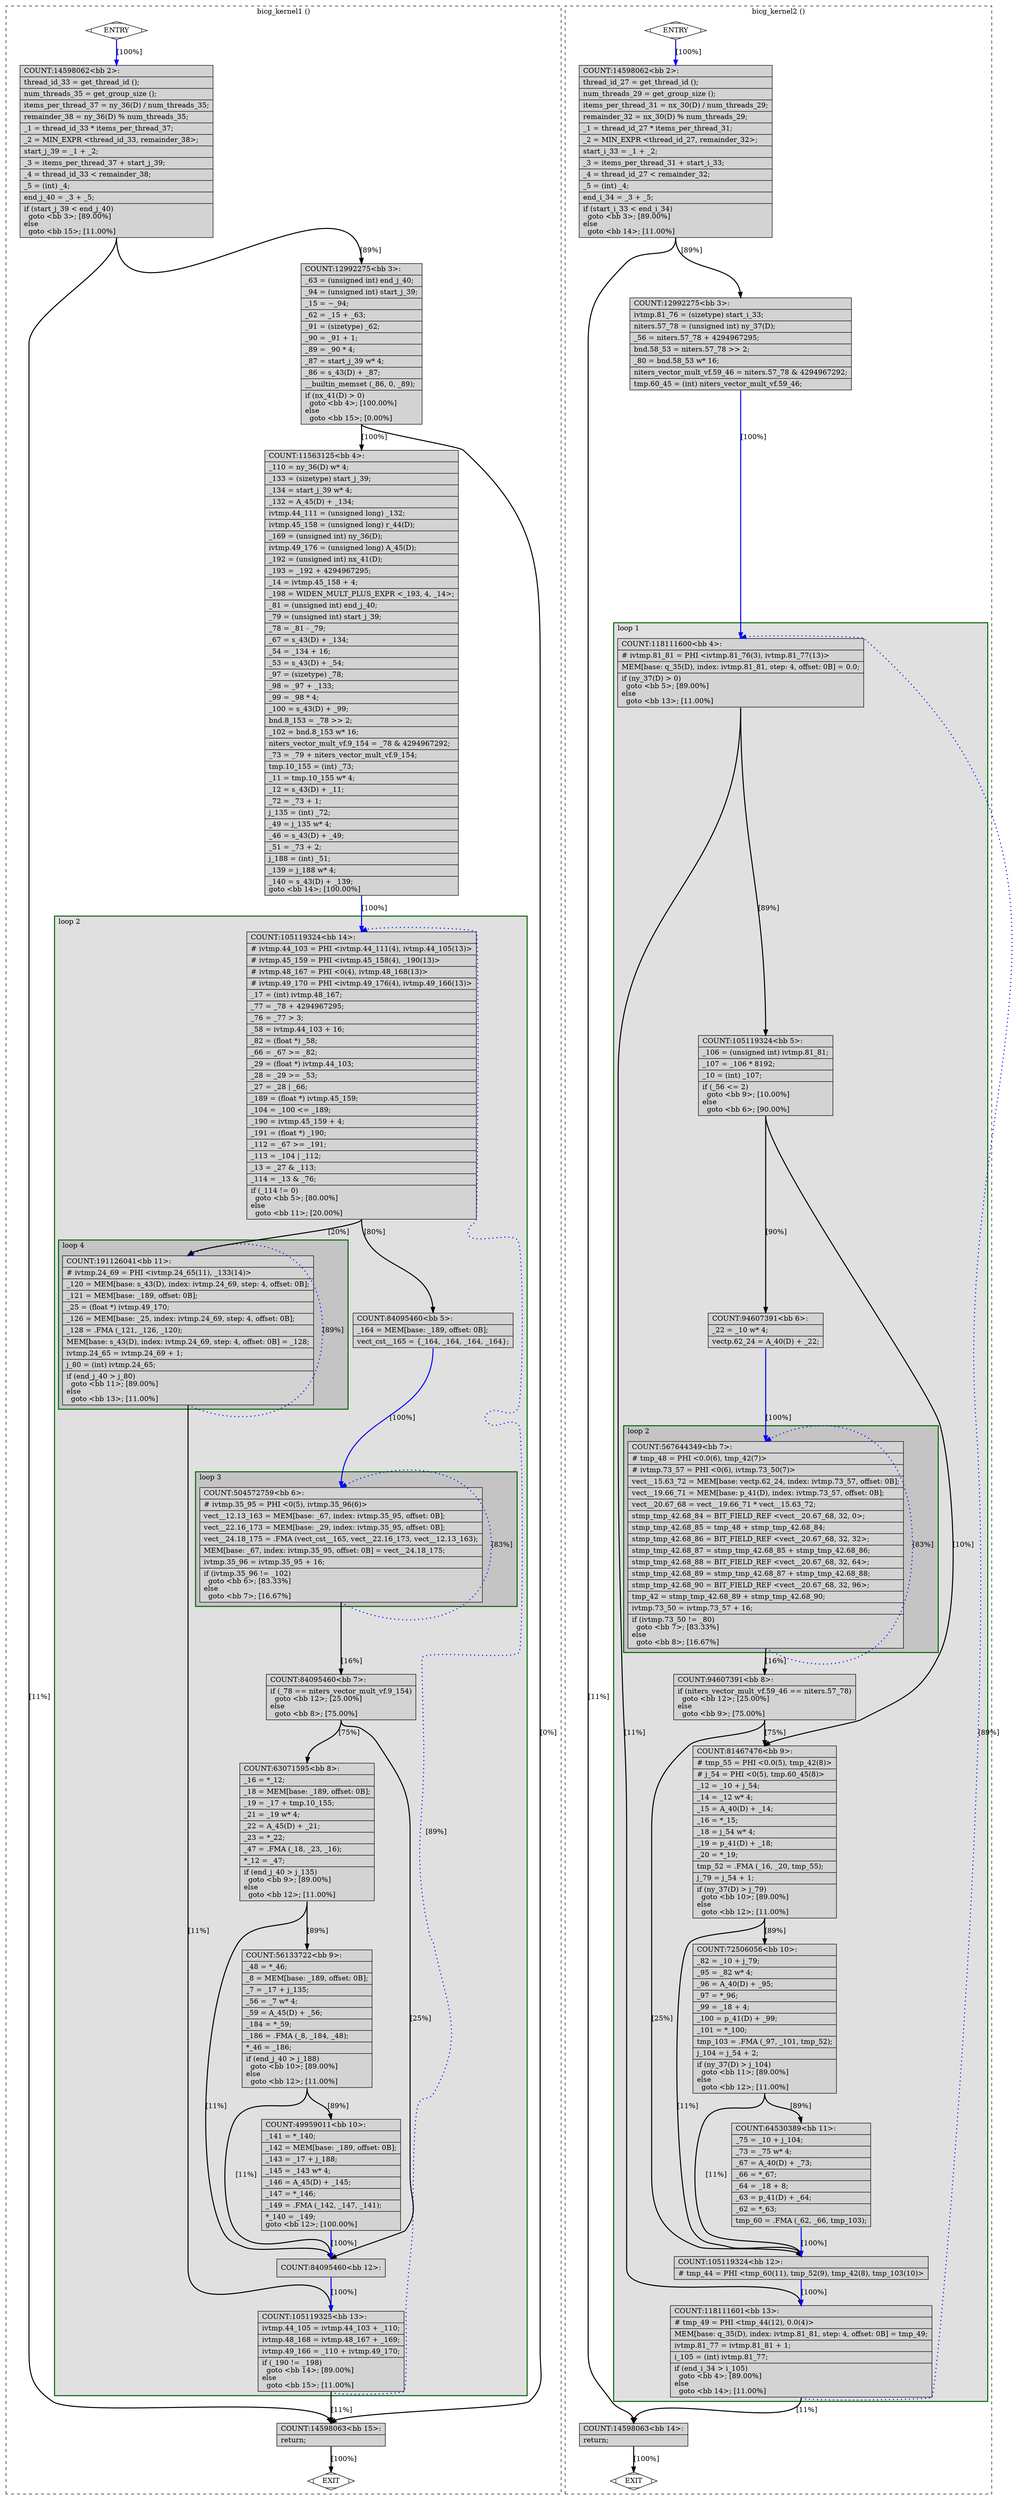 digraph "bicg.dev.c.231t.optimized" {
overlap=false;
subgraph "cluster_bicg_kernel1" {
	style="dashed";
	color="black";
	label="bicg_kernel1 ()";
	subgraph cluster_3_2 {
	style="filled";
	color="darkgreen";
	fillcolor="grey88";
	label="loop 2";
	labeljust=l;
	penwidth=2;
	subgraph cluster_3_4 {
	style="filled";
	color="darkgreen";
	fillcolor="grey77";
	label="loop 4";
	labeljust=l;
	penwidth=2;
	fn_3_basic_block_11 [shape=record,style=filled,fillcolor=lightgrey,label="{COUNT:191126041\<bb\ 11\>:\l\
|#\ ivtmp.24_69\ =\ PHI\ \<ivtmp.24_65(11),\ _133(14)\>\l\
|_120\ =\ MEM[base:\ s_43(D),\ index:\ ivtmp.24_69,\ step:\ 4,\ offset:\ 0B];\l\
|_121\ =\ MEM[base:\ _189,\ offset:\ 0B];\l\
|_25\ =\ (float\ *)\ ivtmp.49_170;\l\
|_126\ =\ MEM[base:\ _25,\ index:\ ivtmp.24_69,\ step:\ 4,\ offset:\ 0B];\l\
|_128\ =\ .FMA\ (_121,\ _126,\ _120);\l\
|MEM[base:\ s_43(D),\ index:\ ivtmp.24_69,\ step:\ 4,\ offset:\ 0B]\ =\ _128;\l\
|ivtmp.24_65\ =\ ivtmp.24_69\ +\ 1;\l\
|j_80\ =\ (int)\ ivtmp.24_65;\l\
|if\ (end_j_40\ \>\ j_80)\l\
\ \ goto\ \<bb\ 11\>;\ [89.00%]\l\
else\l\
\ \ goto\ \<bb\ 13\>;\ [11.00%]\l\
}"];

	}
	subgraph cluster_3_3 {
	style="filled";
	color="darkgreen";
	fillcolor="grey77";
	label="loop 3";
	labeljust=l;
	penwidth=2;
	fn_3_basic_block_6 [shape=record,style=filled,fillcolor=lightgrey,label="{COUNT:504572759\<bb\ 6\>:\l\
|#\ ivtmp.35_95\ =\ PHI\ \<0(5),\ ivtmp.35_96(6)\>\l\
|vect__12.13_163\ =\ MEM[base:\ _67,\ index:\ ivtmp.35_95,\ offset:\ 0B];\l\
|vect__22.16_173\ =\ MEM[base:\ _29,\ index:\ ivtmp.35_95,\ offset:\ 0B];\l\
|vect__24.18_175\ =\ .FMA\ (vect_cst__165,\ vect__22.16_173,\ vect__12.13_163);\l\
|MEM[base:\ _67,\ index:\ ivtmp.35_95,\ offset:\ 0B]\ =\ vect__24.18_175;\l\
|ivtmp.35_96\ =\ ivtmp.35_95\ +\ 16;\l\
|if\ (ivtmp.35_96\ !=\ _102)\l\
\ \ goto\ \<bb\ 6\>;\ [83.33%]\l\
else\l\
\ \ goto\ \<bb\ 7\>;\ [16.67%]\l\
}"];

	}
	fn_3_basic_block_14 [shape=record,style=filled,fillcolor=lightgrey,label="{COUNT:105119324\<bb\ 14\>:\l\
|#\ ivtmp.44_103\ =\ PHI\ \<ivtmp.44_111(4),\ ivtmp.44_105(13)\>\l\
|#\ ivtmp.45_159\ =\ PHI\ \<ivtmp.45_158(4),\ _190(13)\>\l\
|#\ ivtmp.48_167\ =\ PHI\ \<0(4),\ ivtmp.48_168(13)\>\l\
|#\ ivtmp.49_170\ =\ PHI\ \<ivtmp.49_176(4),\ ivtmp.49_166(13)\>\l\
|_17\ =\ (int)\ ivtmp.48_167;\l\
|_77\ =\ _78\ +\ 4294967295;\l\
|_76\ =\ _77\ \>\ 3;\l\
|_58\ =\ ivtmp.44_103\ +\ 16;\l\
|_82\ =\ (float\ *)\ _58;\l\
|_66\ =\ _67\ \>=\ _82;\l\
|_29\ =\ (float\ *)\ ivtmp.44_103;\l\
|_28\ =\ _29\ \>=\ _53;\l\
|_27\ =\ _28\ \|\ _66;\l\
|_189\ =\ (float\ *)\ ivtmp.45_159;\l\
|_104\ =\ _100\ \<=\ _189;\l\
|_190\ =\ ivtmp.45_159\ +\ 4;\l\
|_191\ =\ (float\ *)\ _190;\l\
|_112\ =\ _67\ \>=\ _191;\l\
|_113\ =\ _104\ \|\ _112;\l\
|_13\ =\ _27\ &\ _113;\l\
|_114\ =\ _13\ &\ _76;\l\
|if\ (_114\ !=\ 0)\l\
\ \ goto\ \<bb\ 5\>;\ [80.00%]\l\
else\l\
\ \ goto\ \<bb\ 11\>;\ [20.00%]\l\
}"];

	fn_3_basic_block_5 [shape=record,style=filled,fillcolor=lightgrey,label="{COUNT:84095460\<bb\ 5\>:\l\
|_164\ =\ MEM[base:\ _189,\ offset:\ 0B];\l\
|vect_cst__165\ =\ \{_164,\ _164,\ _164,\ _164\};\l\
}"];

	fn_3_basic_block_13 [shape=record,style=filled,fillcolor=lightgrey,label="{COUNT:105119325\<bb\ 13\>:\l\
|ivtmp.44_105\ =\ ivtmp.44_103\ +\ _110;\l\
|ivtmp.48_168\ =\ ivtmp.48_167\ +\ _169;\l\
|ivtmp.49_166\ =\ _110\ +\ ivtmp.49_170;\l\
|if\ (_190\ !=\ _198)\l\
\ \ goto\ \<bb\ 14\>;\ [89.00%]\l\
else\l\
\ \ goto\ \<bb\ 15\>;\ [11.00%]\l\
}"];

	fn_3_basic_block_7 [shape=record,style=filled,fillcolor=lightgrey,label="{COUNT:84095460\<bb\ 7\>:\l\
|if\ (_78\ ==\ niters_vector_mult_vf.9_154)\l\
\ \ goto\ \<bb\ 12\>;\ [25.00%]\l\
else\l\
\ \ goto\ \<bb\ 8\>;\ [75.00%]\l\
}"];

	fn_3_basic_block_8 [shape=record,style=filled,fillcolor=lightgrey,label="{COUNT:63071595\<bb\ 8\>:\l\
|_16\ =\ *_12;\l\
|_18\ =\ MEM[base:\ _189,\ offset:\ 0B];\l\
|_19\ =\ _17\ +\ tmp.10_155;\l\
|_21\ =\ _19\ w*\ 4;\l\
|_22\ =\ A_45(D)\ +\ _21;\l\
|_23\ =\ *_22;\l\
|_47\ =\ .FMA\ (_18,\ _23,\ _16);\l\
|*_12\ =\ _47;\l\
|if\ (end_j_40\ \>\ j_135)\l\
\ \ goto\ \<bb\ 9\>;\ [89.00%]\l\
else\l\
\ \ goto\ \<bb\ 12\>;\ [11.00%]\l\
}"];

	fn_3_basic_block_12 [shape=record,style=filled,fillcolor=lightgrey,label="{COUNT:84095460\<bb\ 12\>:\l\
}"];

	fn_3_basic_block_9 [shape=record,style=filled,fillcolor=lightgrey,label="{COUNT:56133722\<bb\ 9\>:\l\
|_48\ =\ *_46;\l\
|_8\ =\ MEM[base:\ _189,\ offset:\ 0B];\l\
|_7\ =\ _17\ +\ j_135;\l\
|_56\ =\ _7\ w*\ 4;\l\
|_59\ =\ A_45(D)\ +\ _56;\l\
|_184\ =\ *_59;\l\
|_186\ =\ .FMA\ (_8,\ _184,\ _48);\l\
|*_46\ =\ _186;\l\
|if\ (end_j_40\ \>\ j_188)\l\
\ \ goto\ \<bb\ 10\>;\ [89.00%]\l\
else\l\
\ \ goto\ \<bb\ 12\>;\ [11.00%]\l\
}"];

	fn_3_basic_block_10 [shape=record,style=filled,fillcolor=lightgrey,label="{COUNT:49959011\<bb\ 10\>:\l\
|_141\ =\ *_140;\l\
|_142\ =\ MEM[base:\ _189,\ offset:\ 0B];\l\
|_143\ =\ _17\ +\ j_188;\l\
|_145\ =\ _143\ w*\ 4;\l\
|_146\ =\ A_45(D)\ +\ _145;\l\
|_147\ =\ *_146;\l\
|_149\ =\ .FMA\ (_142,\ _147,\ _141);\l\
|*_140\ =\ _149;\l\
goto\ \<bb\ 12\>;\ [100.00%]\l\
}"];

	}
	fn_3_basic_block_0 [shape=Mdiamond,style=filled,fillcolor=white,label="ENTRY"];

	fn_3_basic_block_1 [shape=Mdiamond,style=filled,fillcolor=white,label="EXIT"];

	fn_3_basic_block_2 [shape=record,style=filled,fillcolor=lightgrey,label="{COUNT:14598062\<bb\ 2\>:\l\
|thread_id_33\ =\ get_thread_id\ ();\l\
|num_threads_35\ =\ get_group_size\ ();\l\
|items_per_thread_37\ =\ ny_36(D)\ /\ num_threads_35;\l\
|remainder_38\ =\ ny_36(D)\ %\ num_threads_35;\l\
|_1\ =\ thread_id_33\ *\ items_per_thread_37;\l\
|_2\ =\ MIN_EXPR\ \<thread_id_33,\ remainder_38\>;\l\
|start_j_39\ =\ _1\ +\ _2;\l\
|_3\ =\ items_per_thread_37\ +\ start_j_39;\l\
|_4\ =\ thread_id_33\ \<\ remainder_38;\l\
|_5\ =\ (int)\ _4;\l\
|end_j_40\ =\ _3\ +\ _5;\l\
|if\ (start_j_39\ \<\ end_j_40)\l\
\ \ goto\ \<bb\ 3\>;\ [89.00%]\l\
else\l\
\ \ goto\ \<bb\ 15\>;\ [11.00%]\l\
}"];

	fn_3_basic_block_3 [shape=record,style=filled,fillcolor=lightgrey,label="{COUNT:12992275\<bb\ 3\>:\l\
|_63\ =\ (unsigned\ int)\ end_j_40;\l\
|_94\ =\ (unsigned\ int)\ start_j_39;\l\
|_15\ =\ ~_94;\l\
|_62\ =\ _15\ +\ _63;\l\
|_91\ =\ (sizetype)\ _62;\l\
|_90\ =\ _91\ +\ 1;\l\
|_89\ =\ _90\ *\ 4;\l\
|_87\ =\ start_j_39\ w*\ 4;\l\
|_86\ =\ s_43(D)\ +\ _87;\l\
|__builtin_memset\ (_86,\ 0,\ _89);\l\
|if\ (nx_41(D)\ \>\ 0)\l\
\ \ goto\ \<bb\ 4\>;\ [100.00%]\l\
else\l\
\ \ goto\ \<bb\ 15\>;\ [0.00%]\l\
}"];

	fn_3_basic_block_4 [shape=record,style=filled,fillcolor=lightgrey,label="{COUNT:11563125\<bb\ 4\>:\l\
|_110\ =\ ny_36(D)\ w*\ 4;\l\
|_133\ =\ (sizetype)\ start_j_39;\l\
|_134\ =\ start_j_39\ w*\ 4;\l\
|_132\ =\ A_45(D)\ +\ _134;\l\
|ivtmp.44_111\ =\ (unsigned\ long)\ _132;\l\
|ivtmp.45_158\ =\ (unsigned\ long)\ r_44(D);\l\
|_169\ =\ (unsigned\ int)\ ny_36(D);\l\
|ivtmp.49_176\ =\ (unsigned\ long)\ A_45(D);\l\
|_192\ =\ (unsigned\ int)\ nx_41(D);\l\
|_193\ =\ _192\ +\ 4294967295;\l\
|_14\ =\ ivtmp.45_158\ +\ 4;\l\
|_198\ =\ WIDEN_MULT_PLUS_EXPR\ \<_193,\ 4,\ _14\>;\l\
|_81\ =\ (unsigned\ int)\ end_j_40;\l\
|_79\ =\ (unsigned\ int)\ start_j_39;\l\
|_78\ =\ _81\ -\ _79;\l\
|_67\ =\ s_43(D)\ +\ _134;\l\
|_54\ =\ _134\ +\ 16;\l\
|_53\ =\ s_43(D)\ +\ _54;\l\
|_97\ =\ (sizetype)\ _78;\l\
|_98\ =\ _97\ +\ _133;\l\
|_99\ =\ _98\ *\ 4;\l\
|_100\ =\ s_43(D)\ +\ _99;\l\
|bnd.8_153\ =\ _78\ \>\>\ 2;\l\
|_102\ =\ bnd.8_153\ w*\ 16;\l\
|niters_vector_mult_vf.9_154\ =\ _78\ &\ 4294967292;\l\
|_73\ =\ _79\ +\ niters_vector_mult_vf.9_154;\l\
|tmp.10_155\ =\ (int)\ _73;\l\
|_11\ =\ tmp.10_155\ w*\ 4;\l\
|_12\ =\ s_43(D)\ +\ _11;\l\
|_72\ =\ _73\ +\ 1;\l\
|j_135\ =\ (int)\ _72;\l\
|_49\ =\ j_135\ w*\ 4;\l\
|_46\ =\ s_43(D)\ +\ _49;\l\
|_51\ =\ _73\ +\ 2;\l\
|j_188\ =\ (int)\ _51;\l\
|_139\ =\ j_188\ w*\ 4;\l\
|_140\ =\ s_43(D)\ +\ _139;\l\
goto\ \<bb\ 14\>;\ [100.00%]\l\
}"];

	fn_3_basic_block_15 [shape=record,style=filled,fillcolor=lightgrey,label="{COUNT:14598063\<bb\ 15\>:\l\
|return;\l\
}"];

	fn_3_basic_block_0:s -> fn_3_basic_block_2:n [style="solid,bold",color=blue,weight=100,constraint=true,label="[100%]"];
	fn_3_basic_block_2:s -> fn_3_basic_block_3:n [style="solid,bold",color=black,weight=10,constraint=true,label="[89%]"];
	fn_3_basic_block_2:s -> fn_3_basic_block_15:n [style="solid,bold",color=black,weight=10,constraint=true,label="[11%]"];
	fn_3_basic_block_3:s -> fn_3_basic_block_4:n [style="solid,bold",color=black,weight=10,constraint=true,label="[100%]"];
	fn_3_basic_block_3:s -> fn_3_basic_block_15:n [style="solid,bold",color=black,weight=10,constraint=true,label="[0%]"];
	fn_3_basic_block_4:s -> fn_3_basic_block_14:n [style="solid,bold",color=blue,weight=100,constraint=true,label="[100%]"];
	fn_3_basic_block_5:s -> fn_3_basic_block_6:n [style="solid,bold",color=blue,weight=100,constraint=true,label="[100%]"];
	fn_3_basic_block_6:s -> fn_3_basic_block_6:n [style="dotted,bold",color=blue,weight=10,constraint=false,label="[83%]"];
	fn_3_basic_block_6:s -> fn_3_basic_block_7:n [style="solid,bold",color=black,weight=10,constraint=true,label="[16%]"];
	fn_3_basic_block_7:s -> fn_3_basic_block_8:n [style="solid,bold",color=black,weight=10,constraint=true,label="[75%]"];
	fn_3_basic_block_7:s -> fn_3_basic_block_12:n [style="solid,bold",color=black,weight=10,constraint=true,label="[25%]"];
	fn_3_basic_block_8:s -> fn_3_basic_block_9:n [style="solid,bold",color=black,weight=10,constraint=true,label="[89%]"];
	fn_3_basic_block_8:s -> fn_3_basic_block_12:n [style="solid,bold",color=black,weight=10,constraint=true,label="[11%]"];
	fn_3_basic_block_9:s -> fn_3_basic_block_10:n [style="solid,bold",color=black,weight=10,constraint=true,label="[89%]"];
	fn_3_basic_block_9:s -> fn_3_basic_block_12:n [style="solid,bold",color=black,weight=10,constraint=true,label="[11%]"];
	fn_3_basic_block_10:s -> fn_3_basic_block_12:n [style="solid,bold",color=blue,weight=100,constraint=true,label="[100%]"];
	fn_3_basic_block_11:s -> fn_3_basic_block_11:n [style="dotted,bold",color=blue,weight=10,constraint=false,label="[89%]"];
	fn_3_basic_block_11:s -> fn_3_basic_block_13:n [style="solid,bold",color=black,weight=10,constraint=true,label="[11%]"];
	fn_3_basic_block_12:s -> fn_3_basic_block_13:n [style="solid,bold",color=blue,weight=100,constraint=true,label="[100%]"];
	fn_3_basic_block_13:s -> fn_3_basic_block_14:n [style="dotted,bold",color=blue,weight=10,constraint=false,label="[89%]"];
	fn_3_basic_block_13:s -> fn_3_basic_block_15:n [style="solid,bold",color=black,weight=10,constraint=true,label="[11%]"];
	fn_3_basic_block_14:s -> fn_3_basic_block_11:n [style="solid,bold",color=black,weight=10,constraint=true,label="[20%]"];
	fn_3_basic_block_14:s -> fn_3_basic_block_5:n [style="solid,bold",color=black,weight=10,constraint=true,label="[80%]"];
	fn_3_basic_block_15:s -> fn_3_basic_block_1:n [style="solid,bold",color=black,weight=10,constraint=true,label="[100%]"];
	fn_3_basic_block_0:s -> fn_3_basic_block_1:n [style="invis",constraint=true];
}
subgraph "cluster_bicg_kernel2" {
	style="dashed";
	color="black";
	label="bicg_kernel2 ()";
	subgraph cluster_4_1 {
	style="filled";
	color="darkgreen";
	fillcolor="grey88";
	label="loop 1";
	labeljust=l;
	penwidth=2;
	subgraph cluster_4_2 {
	style="filled";
	color="darkgreen";
	fillcolor="grey77";
	label="loop 2";
	labeljust=l;
	penwidth=2;
	fn_4_basic_block_7 [shape=record,style=filled,fillcolor=lightgrey,label="{COUNT:567644349\<bb\ 7\>:\l\
|#\ tmp_48\ =\ PHI\ \<0.0(6),\ tmp_42(7)\>\l\
|#\ ivtmp.73_57\ =\ PHI\ \<0(6),\ ivtmp.73_50(7)\>\l\
|vect__15.63_72\ =\ MEM[base:\ vectp.62_24,\ index:\ ivtmp.73_57,\ offset:\ 0B];\l\
|vect__19.66_71\ =\ MEM[base:\ p_41(D),\ index:\ ivtmp.73_57,\ offset:\ 0B];\l\
|vect__20.67_68\ =\ vect__19.66_71\ *\ vect__15.63_72;\l\
|stmp_tmp_42.68_84\ =\ BIT_FIELD_REF\ \<vect__20.67_68,\ 32,\ 0\>;\l\
|stmp_tmp_42.68_85\ =\ tmp_48\ +\ stmp_tmp_42.68_84;\l\
|stmp_tmp_42.68_86\ =\ BIT_FIELD_REF\ \<vect__20.67_68,\ 32,\ 32\>;\l\
|stmp_tmp_42.68_87\ =\ stmp_tmp_42.68_85\ +\ stmp_tmp_42.68_86;\l\
|stmp_tmp_42.68_88\ =\ BIT_FIELD_REF\ \<vect__20.67_68,\ 32,\ 64\>;\l\
|stmp_tmp_42.68_89\ =\ stmp_tmp_42.68_87\ +\ stmp_tmp_42.68_88;\l\
|stmp_tmp_42.68_90\ =\ BIT_FIELD_REF\ \<vect__20.67_68,\ 32,\ 96\>;\l\
|tmp_42\ =\ stmp_tmp_42.68_89\ +\ stmp_tmp_42.68_90;\l\
|ivtmp.73_50\ =\ ivtmp.73_57\ +\ 16;\l\
|if\ (ivtmp.73_50\ !=\ _80)\l\
\ \ goto\ \<bb\ 7\>;\ [83.33%]\l\
else\l\
\ \ goto\ \<bb\ 8\>;\ [16.67%]\l\
}"];

	}
	fn_4_basic_block_4 [shape=record,style=filled,fillcolor=lightgrey,label="{COUNT:118111600\<bb\ 4\>:\l\
|#\ ivtmp.81_81\ =\ PHI\ \<ivtmp.81_76(3),\ ivtmp.81_77(13)\>\l\
|MEM[base:\ q_35(D),\ index:\ ivtmp.81_81,\ step:\ 4,\ offset:\ 0B]\ =\ 0.0;\l\
|if\ (ny_37(D)\ \>\ 0)\l\
\ \ goto\ \<bb\ 5\>;\ [89.00%]\l\
else\l\
\ \ goto\ \<bb\ 13\>;\ [11.00%]\l\
}"];

	fn_4_basic_block_5 [shape=record,style=filled,fillcolor=lightgrey,label="{COUNT:105119324\<bb\ 5\>:\l\
|_106\ =\ (unsigned\ int)\ ivtmp.81_81;\l\
|_107\ =\ _106\ *\ 8192;\l\
|_10\ =\ (int)\ _107;\l\
|if\ (_56\ \<=\ 2)\l\
\ \ goto\ \<bb\ 9\>;\ [10.00%]\l\
else\l\
\ \ goto\ \<bb\ 6\>;\ [90.00%]\l\
}"];

	fn_4_basic_block_13 [shape=record,style=filled,fillcolor=lightgrey,label="{COUNT:118111601\<bb\ 13\>:\l\
|#\ tmp_49\ =\ PHI\ \<tmp_44(12),\ 0.0(4)\>\l\
|MEM[base:\ q_35(D),\ index:\ ivtmp.81_81,\ step:\ 4,\ offset:\ 0B]\ =\ tmp_49;\l\
|ivtmp.81_77\ =\ ivtmp.81_81\ +\ 1;\l\
|i_105\ =\ (int)\ ivtmp.81_77;\l\
|if\ (end_i_34\ \>\ i_105)\l\
\ \ goto\ \<bb\ 4\>;\ [89.00%]\l\
else\l\
\ \ goto\ \<bb\ 14\>;\ [11.00%]\l\
}"];

	fn_4_basic_block_6 [shape=record,style=filled,fillcolor=lightgrey,label="{COUNT:94607391\<bb\ 6\>:\l\
|_22\ =\ _10\ w*\ 4;\l\
|vectp.62_24\ =\ A_40(D)\ +\ _22;\l\
}"];

	fn_4_basic_block_9 [shape=record,style=filled,fillcolor=lightgrey,label="{COUNT:81467476\<bb\ 9\>:\l\
|#\ tmp_55\ =\ PHI\ \<0.0(5),\ tmp_42(8)\>\l\
|#\ j_54\ =\ PHI\ \<0(5),\ tmp.60_45(8)\>\l\
|_12\ =\ _10\ +\ j_54;\l\
|_14\ =\ _12\ w*\ 4;\l\
|_15\ =\ A_40(D)\ +\ _14;\l\
|_16\ =\ *_15;\l\
|_18\ =\ j_54\ w*\ 4;\l\
|_19\ =\ p_41(D)\ +\ _18;\l\
|_20\ =\ *_19;\l\
|tmp_52\ =\ .FMA\ (_16,\ _20,\ tmp_55);\l\
|j_79\ =\ j_54\ +\ 1;\l\
|if\ (ny_37(D)\ \>\ j_79)\l\
\ \ goto\ \<bb\ 10\>;\ [89.00%]\l\
else\l\
\ \ goto\ \<bb\ 12\>;\ [11.00%]\l\
}"];

	fn_4_basic_block_10 [shape=record,style=filled,fillcolor=lightgrey,label="{COUNT:72506056\<bb\ 10\>:\l\
|_82\ =\ _10\ +\ j_79;\l\
|_95\ =\ _82\ w*\ 4;\l\
|_96\ =\ A_40(D)\ +\ _95;\l\
|_97\ =\ *_96;\l\
|_99\ =\ _18\ +\ 4;\l\
|_100\ =\ p_41(D)\ +\ _99;\l\
|_101\ =\ *_100;\l\
|tmp_103\ =\ .FMA\ (_97,\ _101,\ tmp_52);\l\
|j_104\ =\ j_54\ +\ 2;\l\
|if\ (ny_37(D)\ \>\ j_104)\l\
\ \ goto\ \<bb\ 11\>;\ [89.00%]\l\
else\l\
\ \ goto\ \<bb\ 12\>;\ [11.00%]\l\
}"];

	fn_4_basic_block_12 [shape=record,style=filled,fillcolor=lightgrey,label="{COUNT:105119324\<bb\ 12\>:\l\
|#\ tmp_44\ =\ PHI\ \<tmp_60(11),\ tmp_52(9),\ tmp_42(8),\ tmp_103(10)\>\l\
}"];

	fn_4_basic_block_8 [shape=record,style=filled,fillcolor=lightgrey,label="{COUNT:94607391\<bb\ 8\>:\l\
|if\ (niters_vector_mult_vf.59_46\ ==\ niters.57_78)\l\
\ \ goto\ \<bb\ 12\>;\ [25.00%]\l\
else\l\
\ \ goto\ \<bb\ 9\>;\ [75.00%]\l\
}"];

	fn_4_basic_block_11 [shape=record,style=filled,fillcolor=lightgrey,label="{COUNT:64530389\<bb\ 11\>:\l\
|_75\ =\ _10\ +\ j_104;\l\
|_73\ =\ _75\ w*\ 4;\l\
|_67\ =\ A_40(D)\ +\ _73;\l\
|_66\ =\ *_67;\l\
|_64\ =\ _18\ +\ 8;\l\
|_63\ =\ p_41(D)\ +\ _64;\l\
|_62\ =\ *_63;\l\
|tmp_60\ =\ .FMA\ (_62,\ _66,\ tmp_103);\l\
}"];

	}
	fn_4_basic_block_0 [shape=Mdiamond,style=filled,fillcolor=white,label="ENTRY"];

	fn_4_basic_block_1 [shape=Mdiamond,style=filled,fillcolor=white,label="EXIT"];

	fn_4_basic_block_2 [shape=record,style=filled,fillcolor=lightgrey,label="{COUNT:14598062\<bb\ 2\>:\l\
|thread_id_27\ =\ get_thread_id\ ();\l\
|num_threads_29\ =\ get_group_size\ ();\l\
|items_per_thread_31\ =\ nx_30(D)\ /\ num_threads_29;\l\
|remainder_32\ =\ nx_30(D)\ %\ num_threads_29;\l\
|_1\ =\ thread_id_27\ *\ items_per_thread_31;\l\
|_2\ =\ MIN_EXPR\ \<thread_id_27,\ remainder_32\>;\l\
|start_i_33\ =\ _1\ +\ _2;\l\
|_3\ =\ items_per_thread_31\ +\ start_i_33;\l\
|_4\ =\ thread_id_27\ \<\ remainder_32;\l\
|_5\ =\ (int)\ _4;\l\
|end_i_34\ =\ _3\ +\ _5;\l\
|if\ (start_i_33\ \<\ end_i_34)\l\
\ \ goto\ \<bb\ 3\>;\ [89.00%]\l\
else\l\
\ \ goto\ \<bb\ 14\>;\ [11.00%]\l\
}"];

	fn_4_basic_block_3 [shape=record,style=filled,fillcolor=lightgrey,label="{COUNT:12992275\<bb\ 3\>:\l\
|ivtmp.81_76\ =\ (sizetype)\ start_i_33;\l\
|niters.57_78\ =\ (unsigned\ int)\ ny_37(D);\l\
|_56\ =\ niters.57_78\ +\ 4294967295;\l\
|bnd.58_53\ =\ niters.57_78\ \>\>\ 2;\l\
|_80\ =\ bnd.58_53\ w*\ 16;\l\
|niters_vector_mult_vf.59_46\ =\ niters.57_78\ &\ 4294967292;\l\
|tmp.60_45\ =\ (int)\ niters_vector_mult_vf.59_46;\l\
}"];

	fn_4_basic_block_14 [shape=record,style=filled,fillcolor=lightgrey,label="{COUNT:14598063\<bb\ 14\>:\l\
|return;\l\
}"];

	fn_4_basic_block_0:s -> fn_4_basic_block_2:n [style="solid,bold",color=blue,weight=100,constraint=true,label="[100%]"];
	fn_4_basic_block_2:s -> fn_4_basic_block_3:n [style="solid,bold",color=black,weight=10,constraint=true,label="[89%]"];
	fn_4_basic_block_2:s -> fn_4_basic_block_14:n [style="solid,bold",color=black,weight=10,constraint=true,label="[11%]"];
	fn_4_basic_block_3:s -> fn_4_basic_block_4:n [style="solid,bold",color=blue,weight=100,constraint=true,label="[100%]"];
	fn_4_basic_block_4:s -> fn_4_basic_block_5:n [style="solid,bold",color=black,weight=10,constraint=true,label="[89%]"];
	fn_4_basic_block_4:s -> fn_4_basic_block_13:n [style="solid,bold",color=black,weight=10,constraint=true,label="[11%]"];
	fn_4_basic_block_5:s -> fn_4_basic_block_6:n [style="solid,bold",color=black,weight=10,constraint=true,label="[90%]"];
	fn_4_basic_block_5:s -> fn_4_basic_block_9:n [style="solid,bold",color=black,weight=10,constraint=true,label="[10%]"];
	fn_4_basic_block_6:s -> fn_4_basic_block_7:n [style="solid,bold",color=blue,weight=100,constraint=true,label="[100%]"];
	fn_4_basic_block_7:s -> fn_4_basic_block_7:n [style="dotted,bold",color=blue,weight=10,constraint=false,label="[83%]"];
	fn_4_basic_block_7:s -> fn_4_basic_block_8:n [style="solid,bold",color=black,weight=10,constraint=true,label="[16%]"];
	fn_4_basic_block_8:s -> fn_4_basic_block_9:n [style="solid,bold",color=black,weight=10,constraint=true,label="[75%]"];
	fn_4_basic_block_8:s -> fn_4_basic_block_12:n [style="solid,bold",color=black,weight=10,constraint=true,label="[25%]"];
	fn_4_basic_block_9:s -> fn_4_basic_block_10:n [style="solid,bold",color=black,weight=10,constraint=true,label="[89%]"];
	fn_4_basic_block_9:s -> fn_4_basic_block_12:n [style="solid,bold",color=black,weight=10,constraint=true,label="[11%]"];
	fn_4_basic_block_10:s -> fn_4_basic_block_11:n [style="solid,bold",color=black,weight=10,constraint=true,label="[89%]"];
	fn_4_basic_block_10:s -> fn_4_basic_block_12:n [style="solid,bold",color=black,weight=10,constraint=true,label="[11%]"];
	fn_4_basic_block_11:s -> fn_4_basic_block_12:n [style="solid,bold",color=blue,weight=100,constraint=true,label="[100%]"];
	fn_4_basic_block_12:s -> fn_4_basic_block_13:n [style="solid,bold",color=blue,weight=100,constraint=true,label="[100%]"];
	fn_4_basic_block_13:s -> fn_4_basic_block_4:n [style="dotted,bold",color=blue,weight=10,constraint=false,label="[89%]"];
	fn_4_basic_block_13:s -> fn_4_basic_block_14:n [style="solid,bold",color=black,weight=10,constraint=true,label="[11%]"];
	fn_4_basic_block_14:s -> fn_4_basic_block_1:n [style="solid,bold",color=black,weight=10,constraint=true,label="[100%]"];
	fn_4_basic_block_0:s -> fn_4_basic_block_1:n [style="invis",constraint=true];
}
}
